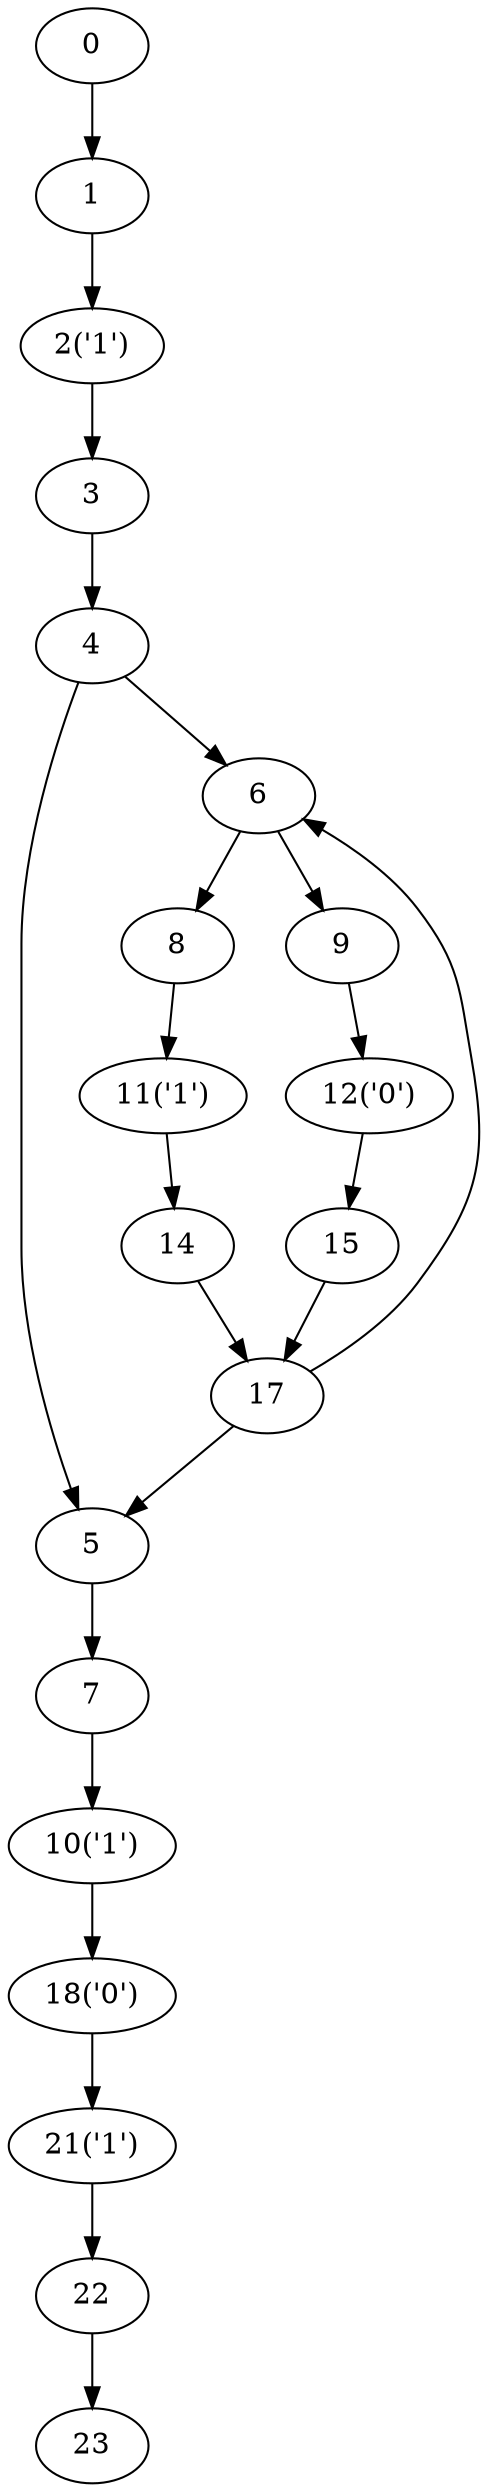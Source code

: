 digraph g {
	0 ;
	1 ;
	2 [label="2('1')"];
	3 ;
	4 ;
	5 ;
	6 ;
	7 ;
	8 ;
	9 ;
	10 [label="10('1')"];
	11 [label="11('1')"];
	12 [label="12('0')"];
	14 ;
	15 ;
	17 ;
	18 [label="18('0')"];
	21 [label="21('1')"];
	22 ;
	23 ;
	0->1;
	1->2;
	2->3;
	3->4;
	4->5;
	17->5;
	4->6;
	17->6;
	5->7;
	6->8;
	6->9;
	7->10;
	8->11;
	9->12;
	11->14;
	12->15;
	14->17;
	15->17;
	10->18;
	18->21;
	21->22;
	22->23;
}
